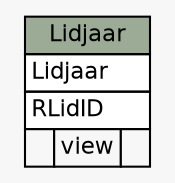 // dot 2.40.1 on Linux 4.19.0-6-amd64
// SchemaSpy rev 590
digraph "Lidjaar" {
  graph [
    rankdir="RL"
    bgcolor="#f7f7f7"
    nodesep="0.18"
    ranksep="0.46"
    fontname="Helvetica"
    fontsize="11"
  ];
  node [
    fontname="Helvetica"
    fontsize="11"
    shape="plaintext"
  ];
  edge [
    arrowsize="0.8"
  ];
  "Lidjaar" [
    label=<
    <TABLE BORDER="0" CELLBORDER="1" CELLSPACING="0" BGCOLOR="#ffffff">
      <TR><TD COLSPAN="3" BGCOLOR="#9bab96" ALIGN="CENTER">Lidjaar</TD></TR>
      <TR><TD PORT="Lidjaar" COLSPAN="3" ALIGN="LEFT">Lidjaar</TD></TR>
      <TR><TD PORT="RLidID" COLSPAN="3" ALIGN="LEFT">RLidID</TD></TR>
      <TR><TD ALIGN="LEFT" BGCOLOR="#f7f7f7">  </TD><TD ALIGN="RIGHT" BGCOLOR="#f7f7f7">view</TD><TD ALIGN="RIGHT" BGCOLOR="#f7f7f7">  </TD></TR>
    </TABLE>>
    URL="tables/Lidjaar.html"
    tooltip="Lidjaar"
  ];
}
